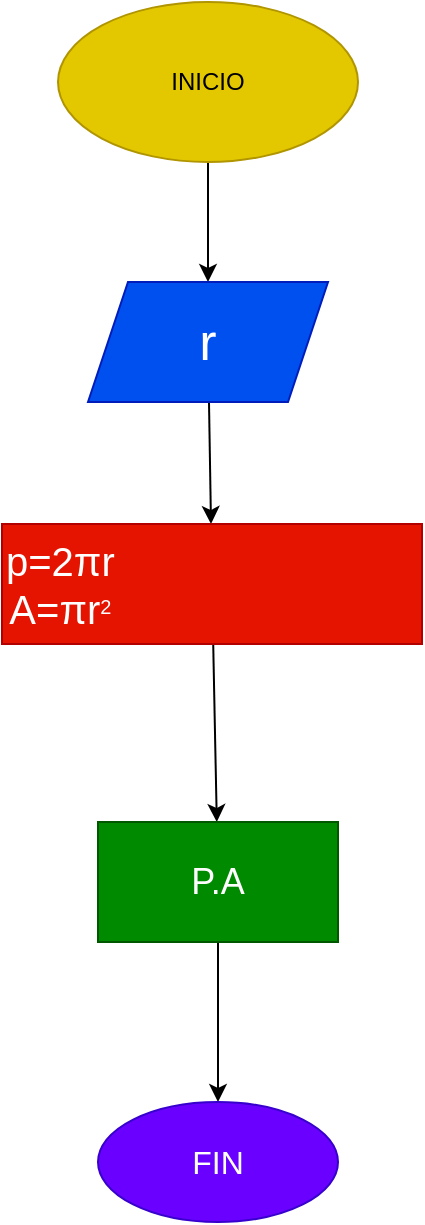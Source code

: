 <mxfile>
    <diagram id="UdW2AUlYtk7DDImJgrH4" name="Página-1">
        <mxGraphModel dx="401" dy="457" grid="1" gridSize="10" guides="1" tooltips="1" connect="1" arrows="1" fold="1" page="1" pageScale="1" pageWidth="827" pageHeight="1169" math="0" shadow="0">
            <root>
                <mxCell id="0"/>
                <mxCell id="1" parent="0"/>
                <mxCell id="4" style="edgeStyle=none;html=1;entryX=0.5;entryY=0;entryDx=0;entryDy=0;" edge="1" parent="1" source="2" target="3">
                    <mxGeometry relative="1" as="geometry"/>
                </mxCell>
                <mxCell id="2" value="INICIO" style="ellipse;whiteSpace=wrap;html=1;fillColor=#e3c800;fontColor=#000000;strokeColor=#B09500;" vertex="1" parent="1">
                    <mxGeometry x="140" y="50" width="150" height="80" as="geometry"/>
                </mxCell>
                <mxCell id="6" value="" style="edgeStyle=none;html=1;fontSize=26;" edge="1" parent="1" source="3" target="5">
                    <mxGeometry relative="1" as="geometry"/>
                </mxCell>
                <mxCell id="3" value="&lt;font style=&quot;font-size: 26px;&quot;&gt;r&lt;/font&gt;" style="shape=parallelogram;perimeter=parallelogramPerimeter;whiteSpace=wrap;html=1;fixedSize=1;fillColor=#0050ef;fontColor=#ffffff;strokeColor=#001DBC;" vertex="1" parent="1">
                    <mxGeometry x="155" y="190" width="120" height="60" as="geometry"/>
                </mxCell>
                <mxCell id="8" value="" style="edgeStyle=none;html=1;fontSize=16;fontColor=#FFFFFF;" edge="1" parent="1" source="5" target="7">
                    <mxGeometry relative="1" as="geometry"/>
                </mxCell>
                <mxCell id="5" value="&lt;p style=&quot;line-height: 110%;&quot;&gt;&lt;/p&gt;&lt;div style=&quot;&quot;&gt;&lt;/div&gt;&lt;span style=&quot;background-color: rgb(255, 0, 0);&quot;&gt;&lt;font face=&quot;Google Sans, Arial, sans-serif&quot; color=&quot;#ffffff&quot;&gt;&lt;div style=&quot;text-align: center;&quot;&gt;&lt;span style=&quot;font-size: 20px;&quot;&gt;p=2πr&lt;/span&gt;&lt;/div&gt;&lt;div style=&quot;text-align: center;&quot;&gt;&lt;span style=&quot;font-size: 20px;&quot;&gt;A=πr&lt;/span&gt;&lt;sup&gt;2&lt;/sup&gt;&lt;/div&gt;&lt;/font&gt;&lt;/span&gt;&lt;p&gt;&lt;/p&gt;" style="whiteSpace=wrap;html=1;align=left;fillColor=#e51400;fontColor=#ffffff;strokeColor=#B20000;" vertex="1" parent="1">
                    <mxGeometry x="112" y="311" width="210" height="60" as="geometry"/>
                </mxCell>
                <mxCell id="10" value="" style="edgeStyle=none;html=1;fontSize=18;fontColor=#FFFFFF;" edge="1" parent="1" source="7" target="9">
                    <mxGeometry relative="1" as="geometry"/>
                </mxCell>
                <mxCell id="7" value="&lt;font style=&quot;font-size: 18px;&quot;&gt;P.A&lt;/font&gt;" style="whiteSpace=wrap;html=1;align=center;fillColor=#008a00;fontColor=#ffffff;strokeColor=#005700;" vertex="1" parent="1">
                    <mxGeometry x="160" y="460" width="120" height="60" as="geometry"/>
                </mxCell>
                <mxCell id="9" value="&lt;font style=&quot;font-size: 16px;&quot;&gt;FIN&lt;/font&gt;" style="ellipse;whiteSpace=wrap;html=1;fontFamily=Helvetica;fontSize=12;fontColor=#ffffff;align=center;strokeColor=#3700CC;fillColor=#6a00ff;" vertex="1" parent="1">
                    <mxGeometry x="160" y="600" width="120" height="60" as="geometry"/>
                </mxCell>
            </root>
        </mxGraphModel>
    </diagram>
</mxfile>